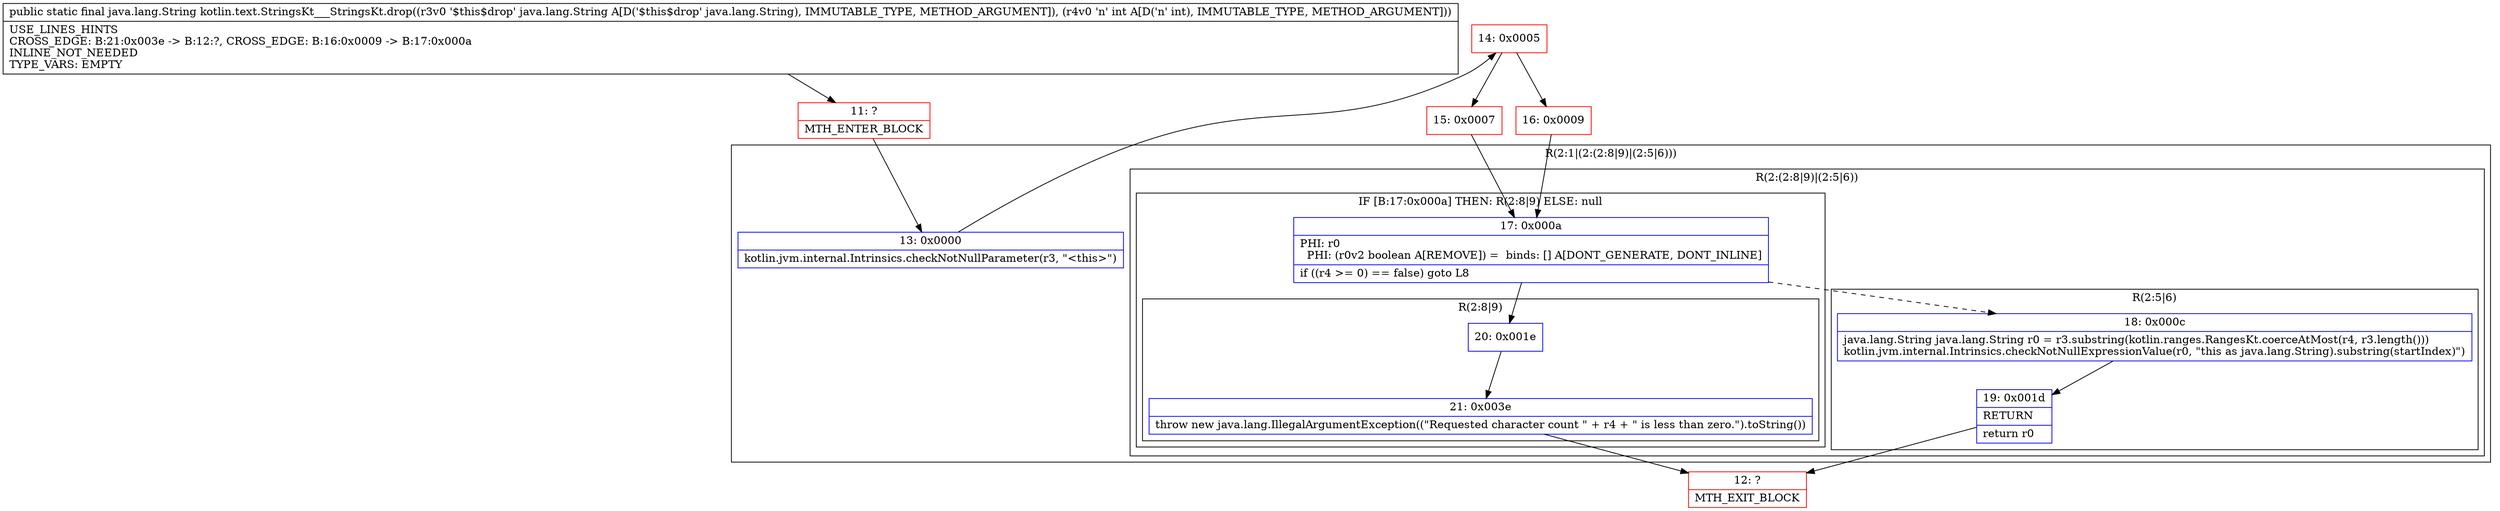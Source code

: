 digraph "CFG forkotlin.text.StringsKt___StringsKt.drop(Ljava\/lang\/String;I)Ljava\/lang\/String;" {
subgraph cluster_Region_645437811 {
label = "R(2:1|(2:(2:8|9)|(2:5|6)))";
node [shape=record,color=blue];
Node_13 [shape=record,label="{13\:\ 0x0000|kotlin.jvm.internal.Intrinsics.checkNotNullParameter(r3, \"\<this\>\")\l}"];
subgraph cluster_Region_1063349520 {
label = "R(2:(2:8|9)|(2:5|6))";
node [shape=record,color=blue];
subgraph cluster_IfRegion_797279635 {
label = "IF [B:17:0x000a] THEN: R(2:8|9) ELSE: null";
node [shape=record,color=blue];
Node_17 [shape=record,label="{17\:\ 0x000a|PHI: r0 \l  PHI: (r0v2 boolean A[REMOVE]) =  binds: [] A[DONT_GENERATE, DONT_INLINE]\l|if ((r4 \>= 0) == false) goto L8\l}"];
subgraph cluster_Region_1677335491 {
label = "R(2:8|9)";
node [shape=record,color=blue];
Node_20 [shape=record,label="{20\:\ 0x001e}"];
Node_21 [shape=record,label="{21\:\ 0x003e|throw new java.lang.IllegalArgumentException((\"Requested character count \" + r4 + \" is less than zero.\").toString())\l}"];
}
}
subgraph cluster_Region_841531431 {
label = "R(2:5|6)";
node [shape=record,color=blue];
Node_18 [shape=record,label="{18\:\ 0x000c|java.lang.String java.lang.String r0 = r3.substring(kotlin.ranges.RangesKt.coerceAtMost(r4, r3.length()))\lkotlin.jvm.internal.Intrinsics.checkNotNullExpressionValue(r0, \"this as java.lang.String).substring(startIndex)\")\l}"];
Node_19 [shape=record,label="{19\:\ 0x001d|RETURN\l|return r0\l}"];
}
}
}
Node_11 [shape=record,color=red,label="{11\:\ ?|MTH_ENTER_BLOCK\l}"];
Node_14 [shape=record,color=red,label="{14\:\ 0x0005}"];
Node_15 [shape=record,color=red,label="{15\:\ 0x0007}"];
Node_12 [shape=record,color=red,label="{12\:\ ?|MTH_EXIT_BLOCK\l}"];
Node_16 [shape=record,color=red,label="{16\:\ 0x0009}"];
MethodNode[shape=record,label="{public static final java.lang.String kotlin.text.StringsKt___StringsKt.drop((r3v0 '$this$drop' java.lang.String A[D('$this$drop' java.lang.String), IMMUTABLE_TYPE, METHOD_ARGUMENT]), (r4v0 'n' int A[D('n' int), IMMUTABLE_TYPE, METHOD_ARGUMENT]))  | USE_LINES_HINTS\lCROSS_EDGE: B:21:0x003e \-\> B:12:?, CROSS_EDGE: B:16:0x0009 \-\> B:17:0x000a\lINLINE_NOT_NEEDED\lTYPE_VARS: EMPTY\l}"];
MethodNode -> Node_11;Node_13 -> Node_14;
Node_17 -> Node_18[style=dashed];
Node_17 -> Node_20;
Node_20 -> Node_21;
Node_21 -> Node_12;
Node_18 -> Node_19;
Node_19 -> Node_12;
Node_11 -> Node_13;
Node_14 -> Node_15;
Node_14 -> Node_16;
Node_15 -> Node_17;
Node_16 -> Node_17;
}

